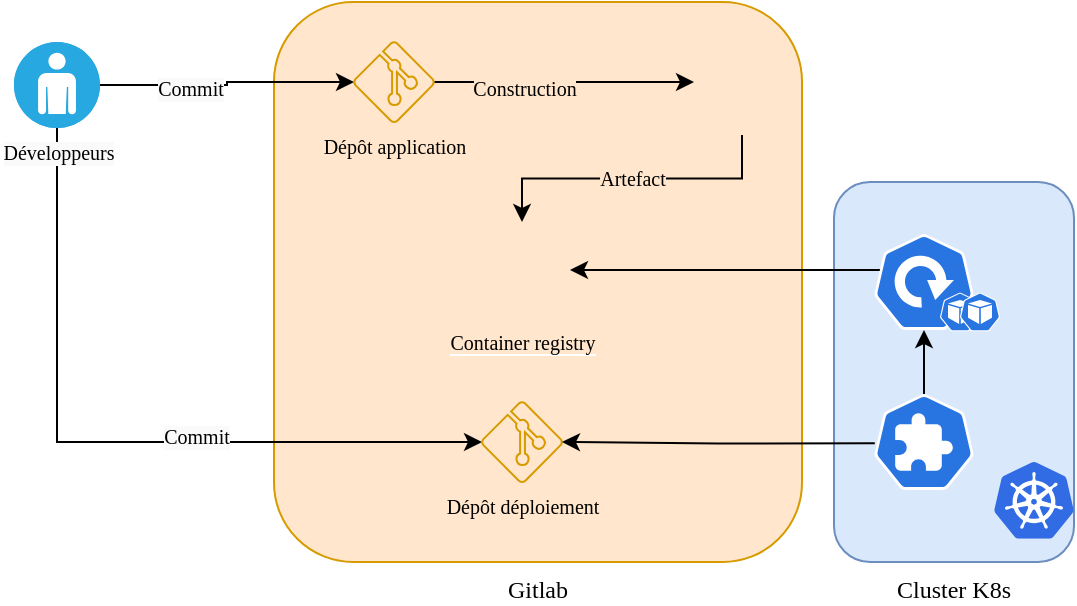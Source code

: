 <mxfile version="17.4.0" type="github">
  <diagram id="wyctopTOUXWUcgAkxwvQ" name="Page-1">
    <mxGraphModel dx="572" dy="810" grid="1" gridSize="10" guides="1" tooltips="1" connect="1" arrows="1" fold="1" page="1" pageScale="1" pageWidth="827" pageHeight="1169" math="0" shadow="0">
      <root>
        <mxCell id="0" />
        <mxCell id="1" parent="0" />
        <mxCell id="j_zxgrWDTcuyVfn0F9i9-7" value="Gitlab" style="rounded=1;whiteSpace=wrap;html=1;fillColor=#ffe6cc;strokeColor=#d79b00;labelPosition=center;verticalLabelPosition=bottom;align=center;verticalAlign=top;fontFamily=Fira Mono;fontSource=https%3A%2F%2Ffonts.googleapis.com%2Fcss%3Ffamily%3DFira%2BMono;" vertex="1" parent="1">
          <mxGeometry x="320" y="30" width="264" height="280" as="geometry" />
        </mxCell>
        <mxCell id="j_zxgrWDTcuyVfn0F9i9-12" style="edgeStyle=orthogonalEdgeStyle;rounded=0;orthogonalLoop=1;jettySize=auto;html=1;exitX=1;exitY=0.5;exitDx=0;exitDy=0;exitPerimeter=0;entryX=0;entryY=0.5;entryDx=0;entryDy=0;entryPerimeter=0;labelBackgroundColor=#FFFFFF;" edge="1" parent="1" source="j_zxgrWDTcuyVfn0F9i9-6" target="j_zxgrWDTcuyVfn0F9i9-15">
          <mxGeometry relative="1" as="geometry">
            <mxPoint x="460" y="70" as="targetPoint" />
          </mxGeometry>
        </mxCell>
        <mxCell id="j_zxgrWDTcuyVfn0F9i9-18" value="Commit" style="edgeLabel;html=1;align=center;verticalAlign=middle;resizable=0;points=[];fontSize=10;fontFamily=Fira Mono;fontSource=https%3A%2F%2Ffonts.googleapis.com%2Fcss%3Ffamily%3DFira%2BMono;labelBackgroundColor=#FAFAFA;labelBorderColor=none;" vertex="1" connectable="0" parent="j_zxgrWDTcuyVfn0F9i9-12">
          <mxGeometry x="-0.299" y="-1" relative="1" as="geometry">
            <mxPoint as="offset" />
          </mxGeometry>
        </mxCell>
        <mxCell id="j_zxgrWDTcuyVfn0F9i9-31" style="edgeStyle=orthogonalEdgeStyle;rounded=0;orthogonalLoop=1;jettySize=auto;html=1;exitX=0.5;exitY=1;exitDx=0;exitDy=0;exitPerimeter=0;entryX=0;entryY=0.5;entryDx=0;entryDy=0;entryPerimeter=0;labelBackgroundColor=#FFE6CC;fontFamily=Fira Mono;fontSource=https%3A%2F%2Ffonts.googleapis.com%2Fcss%3Ffamily%3DFira%2BMono;fontSize=10;fontColor=#FFE6CC;" edge="1" parent="1" source="j_zxgrWDTcuyVfn0F9i9-6" target="j_zxgrWDTcuyVfn0F9i9-30">
          <mxGeometry relative="1" as="geometry" />
        </mxCell>
        <mxCell id="j_zxgrWDTcuyVfn0F9i9-32" value="Commit" style="edgeLabel;html=1;align=center;verticalAlign=middle;resizable=0;points=[];fontSize=10;fontFamily=Fira Mono;fontColor=#000000;labelBackgroundColor=#FAFAFA;" vertex="1" connectable="0" parent="j_zxgrWDTcuyVfn0F9i9-31">
          <mxGeometry x="0.222" y="3" relative="1" as="geometry">
            <mxPoint as="offset" />
          </mxGeometry>
        </mxCell>
        <mxCell id="j_zxgrWDTcuyVfn0F9i9-6" value="Développeurs" style="fillColor=#28A8E0;verticalLabelPosition=bottom;sketch=0;html=1;strokeColor=#ffffff;verticalAlign=top;align=center;points=[[0.145,0.145,0],[0.5,0,0],[0.855,0.145,0],[1,0.5,0],[0.855,0.855,0],[0.5,1,0],[0.145,0.855,0],[0,0.5,0]];pointerEvents=1;shape=mxgraph.cisco_safe.compositeIcon;bgIcon=ellipse;resIcon=mxgraph.cisco_safe.capability.user;labelBackgroundColor=#FAFAFA;fontSize=10;fontFamily=Fira Mono;fontSource=https%3A%2F%2Ffonts.googleapis.com%2Fcss%3Ffamily%3DFira%2BMono;labelBorderColor=none;" vertex="1" parent="1">
          <mxGeometry x="190" y="50" width="43" height="43" as="geometry" />
        </mxCell>
        <mxCell id="j_zxgrWDTcuyVfn0F9i9-10" value="" style="shape=image;html=1;verticalAlign=top;verticalLabelPosition=bottom;labelBackgroundColor=#ffffff;imageAspect=0;aspect=fixed;image=https://cdn4.iconfinder.com/data/icons/socialcones/508/Gitlab-128.png;imageBackground=none;" vertex="1" parent="1">
          <mxGeometry x="330" y="260" width="38" height="38" as="geometry" />
        </mxCell>
        <mxCell id="j_zxgrWDTcuyVfn0F9i9-14" value="" style="shape=image;html=1;verticalAlign=top;verticalLabelPosition=bottom;labelBackgroundColor=#ffffff;imageAspect=0;aspect=fixed;image=https://cdn4.iconfinder.com/data/icons/essential-3/32/356-Document_Code-128.png" vertex="1" parent="1">
          <mxGeometry x="233" y="75" width="18" height="18" as="geometry" />
        </mxCell>
        <mxCell id="j_zxgrWDTcuyVfn0F9i9-17" style="edgeStyle=orthogonalEdgeStyle;rounded=0;orthogonalLoop=1;jettySize=auto;html=1;exitX=1;exitY=0.5;exitDx=0;exitDy=0;exitPerimeter=0;" edge="1" parent="1" source="j_zxgrWDTcuyVfn0F9i9-15">
          <mxGeometry relative="1" as="geometry">
            <mxPoint x="460" y="70" as="sourcePoint" />
            <mxPoint x="530" y="70" as="targetPoint" />
          </mxGeometry>
        </mxCell>
        <mxCell id="j_zxgrWDTcuyVfn0F9i9-19" value="Construction" style="edgeLabel;html=1;align=center;verticalAlign=middle;resizable=0;points=[];fontFamily=Fira Mono;fontColor=#000000;labelBackgroundColor=#FFE6CC;labelPosition=center;verticalLabelPosition=middle;fontSize=10;" vertex="1" connectable="0" parent="j_zxgrWDTcuyVfn0F9i9-17">
          <mxGeometry x="-0.308" y="-3" relative="1" as="geometry">
            <mxPoint as="offset" />
          </mxGeometry>
        </mxCell>
        <mxCell id="j_zxgrWDTcuyVfn0F9i9-15" value="Dépôt application" style="verticalLabelPosition=bottom;html=1;verticalAlign=top;align=center;strokeColor=#d79b00;fillColor=#ffe6cc;shape=mxgraph.azure.git_repository;fontSize=10;fontFamily=Fira Mono;fontSource=https%3A%2F%2Ffonts.googleapis.com%2Fcss%3Ffamily%3DFira%2BMono;" vertex="1" parent="1">
          <mxGeometry x="360" y="50" width="40" height="40" as="geometry" />
        </mxCell>
        <mxCell id="j_zxgrWDTcuyVfn0F9i9-26" value="&lt;div style=&quot;font-size: 10px;&quot;&gt;Artefact&lt;/div&gt;" style="edgeStyle=orthogonalEdgeStyle;rounded=0;orthogonalLoop=1;jettySize=auto;html=1;exitX=0.5;exitY=1;exitDx=0;exitDy=0;fontFamily=Fira Mono;fontSource=https%3A%2F%2Ffonts.googleapis.com%2Fcss%3Ffamily%3DFira%2BMono;fontColor=#000000;labelBackgroundColor=#FFE6CC;fontSize=10;" edge="1" parent="1" source="j_zxgrWDTcuyVfn0F9i9-22" target="j_zxgrWDTcuyVfn0F9i9-25">
          <mxGeometry relative="1" as="geometry" />
        </mxCell>
        <mxCell id="j_zxgrWDTcuyVfn0F9i9-22" value="" style="shape=image;html=1;verticalAlign=top;verticalLabelPosition=bottom;labelBackgroundColor=#ffffff;imageAspect=0;aspect=fixed;image=https://cdn4.iconfinder.com/data/icons/business-black-1/64/30-128.png;fontFamily=Fira Mono;fontSource=https%3A%2F%2Ffonts.googleapis.com%2Fcss%3Ffamily%3DFira%2BMono;fontColor=#000000;" vertex="1" parent="1">
          <mxGeometry x="530" y="48.5" width="48" height="48" as="geometry" />
        </mxCell>
        <mxCell id="j_zxgrWDTcuyVfn0F9i9-25" value="&lt;span style=&quot;background-color: rgb(255, 230, 204); font-size: 10px;&quot;&gt;Container registry&lt;/span&gt;" style="shape=image;html=1;verticalAlign=top;verticalLabelPosition=bottom;labelBackgroundColor=#ffffff;imageAspect=0;image=https://cdn2.iconfinder.com/data/icons/boxicons-logos/24/bxl-docker-128.png;shadow=0;sketch=0;fontFamily=Fira Mono;fontSource=https%3A%2F%2Ffonts.googleapis.com%2Fcss%3Ffamily%3DFira%2BMono;fontColor=#000000;strokeWidth=1;fontSize=10;" vertex="1" parent="1">
          <mxGeometry x="420" y="140" width="48" height="48" as="geometry" />
        </mxCell>
        <mxCell id="j_zxgrWDTcuyVfn0F9i9-30" value="Dépôt déploiement" style="verticalLabelPosition=bottom;html=1;verticalAlign=top;align=center;strokeColor=#d79b00;fillColor=#ffe6cc;shape=mxgraph.azure.git_repository;fontSize=10;fontFamily=Fira Mono;fontSource=https%3A%2F%2Ffonts.googleapis.com%2Fcss%3Ffamily%3DFira%2BMono;" vertex="1" parent="1">
          <mxGeometry x="424" y="230" width="40" height="40" as="geometry" />
        </mxCell>
        <mxCell id="j_zxgrWDTcuyVfn0F9i9-34" value="Cluster K8s" style="rounded=1;whiteSpace=wrap;html=1;fillColor=#dae8fc;strokeColor=#6c8ebf;labelPosition=center;verticalLabelPosition=bottom;align=center;verticalAlign=top;fontFamily=Fira Mono;fontSource=https%3A%2F%2Ffonts.googleapis.com%2Fcss%3Ffamily%3DFira%2BMono;" vertex="1" parent="1">
          <mxGeometry x="600" y="120" width="120" height="190" as="geometry" />
        </mxCell>
        <mxCell id="j_zxgrWDTcuyVfn0F9i9-36" value="" style="sketch=0;aspect=fixed;html=1;points=[];align=center;image;fontSize=12;image=img/lib/mscae/Kubernetes.svg;shadow=0;labelBackgroundColor=#FFE6CC;fontFamily=Fira Mono;fontSource=https%3A%2F%2Ffonts.googleapis.com%2Fcss%3Ffamily%3DFira%2BMono;fontColor=#000000;strokeWidth=1;" vertex="1" parent="1">
          <mxGeometry x="680" y="260" width="40" height="38.4" as="geometry" />
        </mxCell>
        <mxCell id="j_zxgrWDTcuyVfn0F9i9-39" style="edgeStyle=orthogonalEdgeStyle;rounded=0;orthogonalLoop=1;jettySize=auto;html=1;exitX=0.4;exitY=0.375;exitDx=0;exitDy=0;exitPerimeter=0;labelBackgroundColor=#FFE6CC;fontFamily=Fira Mono;fontSource=https%3A%2F%2Ffonts.googleapis.com%2Fcss%3Ffamily%3DFira%2BMono;fontSize=10;fontColor=#000000;" edge="1" parent="1" source="j_zxgrWDTcuyVfn0F9i9-37" target="j_zxgrWDTcuyVfn0F9i9-25">
          <mxGeometry relative="1" as="geometry" />
        </mxCell>
        <mxCell id="j_zxgrWDTcuyVfn0F9i9-37" value="" style="sketch=0;html=1;dashed=0;whitespace=wrap;fillColor=#2875E2;strokeColor=#ffffff;points=[[0.005,0.63,0],[0.1,0.2,0],[0.9,0.2,0],[0.5,0,0],[0.995,0.63,0],[0.72,0.99,0],[0.5,1,0],[0.28,0.99,0]];shape=mxgraph.kubernetes.icon;prIcon=deploy;shadow=0;labelBackgroundColor=#FFE6CC;fontFamily=Fira Mono;fontSource=https%3A%2F%2Ffonts.googleapis.com%2Fcss%3Ffamily%3DFira%2BMono;fontSize=10;fontColor=#000000;" vertex="1" parent="1">
          <mxGeometry x="620" y="146" width="50" height="48" as="geometry" />
        </mxCell>
        <mxCell id="j_zxgrWDTcuyVfn0F9i9-40" style="edgeStyle=orthogonalEdgeStyle;rounded=0;orthogonalLoop=1;jettySize=auto;html=1;exitX=0.008;exitY=0.514;exitDx=0;exitDy=0;exitPerimeter=0;entryX=1;entryY=0.5;entryDx=0;entryDy=0;entryPerimeter=0;labelBackgroundColor=#FFE6CC;fontFamily=Fira Mono;fontSource=https%3A%2F%2Ffonts.googleapis.com%2Fcss%3Ffamily%3DFira%2BMono;fontSize=10;fontColor=#000000;" edge="1" parent="1" source="j_zxgrWDTcuyVfn0F9i9-38" target="j_zxgrWDTcuyVfn0F9i9-30">
          <mxGeometry relative="1" as="geometry" />
        </mxCell>
        <mxCell id="j_zxgrWDTcuyVfn0F9i9-41" style="edgeStyle=orthogonalEdgeStyle;rounded=0;orthogonalLoop=1;jettySize=auto;html=1;exitX=0.5;exitY=0;exitDx=0;exitDy=0;exitPerimeter=0;entryX=0.5;entryY=1;entryDx=0;entryDy=0;entryPerimeter=0;labelBackgroundColor=#FFE6CC;fontFamily=Fira Mono;fontSource=https%3A%2F%2Ffonts.googleapis.com%2Fcss%3Ffamily%3DFira%2BMono;fontSize=10;fontColor=#000000;" edge="1" parent="1" source="j_zxgrWDTcuyVfn0F9i9-38" target="j_zxgrWDTcuyVfn0F9i9-37">
          <mxGeometry relative="1" as="geometry" />
        </mxCell>
        <mxCell id="j_zxgrWDTcuyVfn0F9i9-38" value="" style="sketch=0;html=1;dashed=0;whitespace=wrap;fillColor=#2875E2;strokeColor=#ffffff;points=[[0.005,0.63,0],[0.1,0.2,0],[0.9,0.2,0],[0.5,0,0],[0.995,0.63,0],[0.72,0.99,0],[0.5,1,0],[0.28,0.99,0]];shape=mxgraph.kubernetes.icon;prIcon=crd;shadow=0;labelBackgroundColor=#FFE6CC;fontFamily=Fira Mono;fontSource=https%3A%2F%2Ffonts.googleapis.com%2Fcss%3Ffamily%3DFira%2BMono;fontSize=10;fontColor=#000000;" vertex="1" parent="1">
          <mxGeometry x="620" y="226" width="50" height="48" as="geometry" />
        </mxCell>
        <mxCell id="j_zxgrWDTcuyVfn0F9i9-42" value="" style="sketch=0;html=1;dashed=0;whitespace=wrap;fillColor=#2875E2;strokeColor=#ffffff;points=[[0.005,0.63,0],[0.1,0.2,0],[0.9,0.2,0],[0.5,0,0],[0.995,0.63,0],[0.72,0.99,0],[0.5,1,0],[0.28,0.99,0]];shape=mxgraph.kubernetes.icon;prIcon=pod;shadow=0;labelBackgroundColor=#FFE6CC;fontFamily=Fira Mono;fontSource=https%3A%2F%2Ffonts.googleapis.com%2Fcss%3Ffamily%3DFira%2BMono;fontSize=10;fontColor=#000000;" vertex="1" parent="1">
          <mxGeometry x="653" y="170" width="20" height="30" as="geometry" />
        </mxCell>
        <mxCell id="j_zxgrWDTcuyVfn0F9i9-43" value="" style="sketch=0;html=1;dashed=0;whitespace=wrap;fillColor=#2875E2;strokeColor=#ffffff;points=[[0.005,0.63,0],[0.1,0.2,0],[0.9,0.2,0],[0.5,0,0],[0.995,0.63,0],[0.72,0.99,0],[0.5,1,0],[0.28,0.99,0]];shape=mxgraph.kubernetes.icon;prIcon=pod;shadow=0;labelBackgroundColor=#FFE6CC;fontFamily=Fira Mono;fontSource=https%3A%2F%2Ffonts.googleapis.com%2Fcss%3Ffamily%3DFira%2BMono;fontSize=10;fontColor=#000000;" vertex="1" parent="1">
          <mxGeometry x="663" y="170" width="20" height="30" as="geometry" />
        </mxCell>
      </root>
    </mxGraphModel>
  </diagram>
</mxfile>
